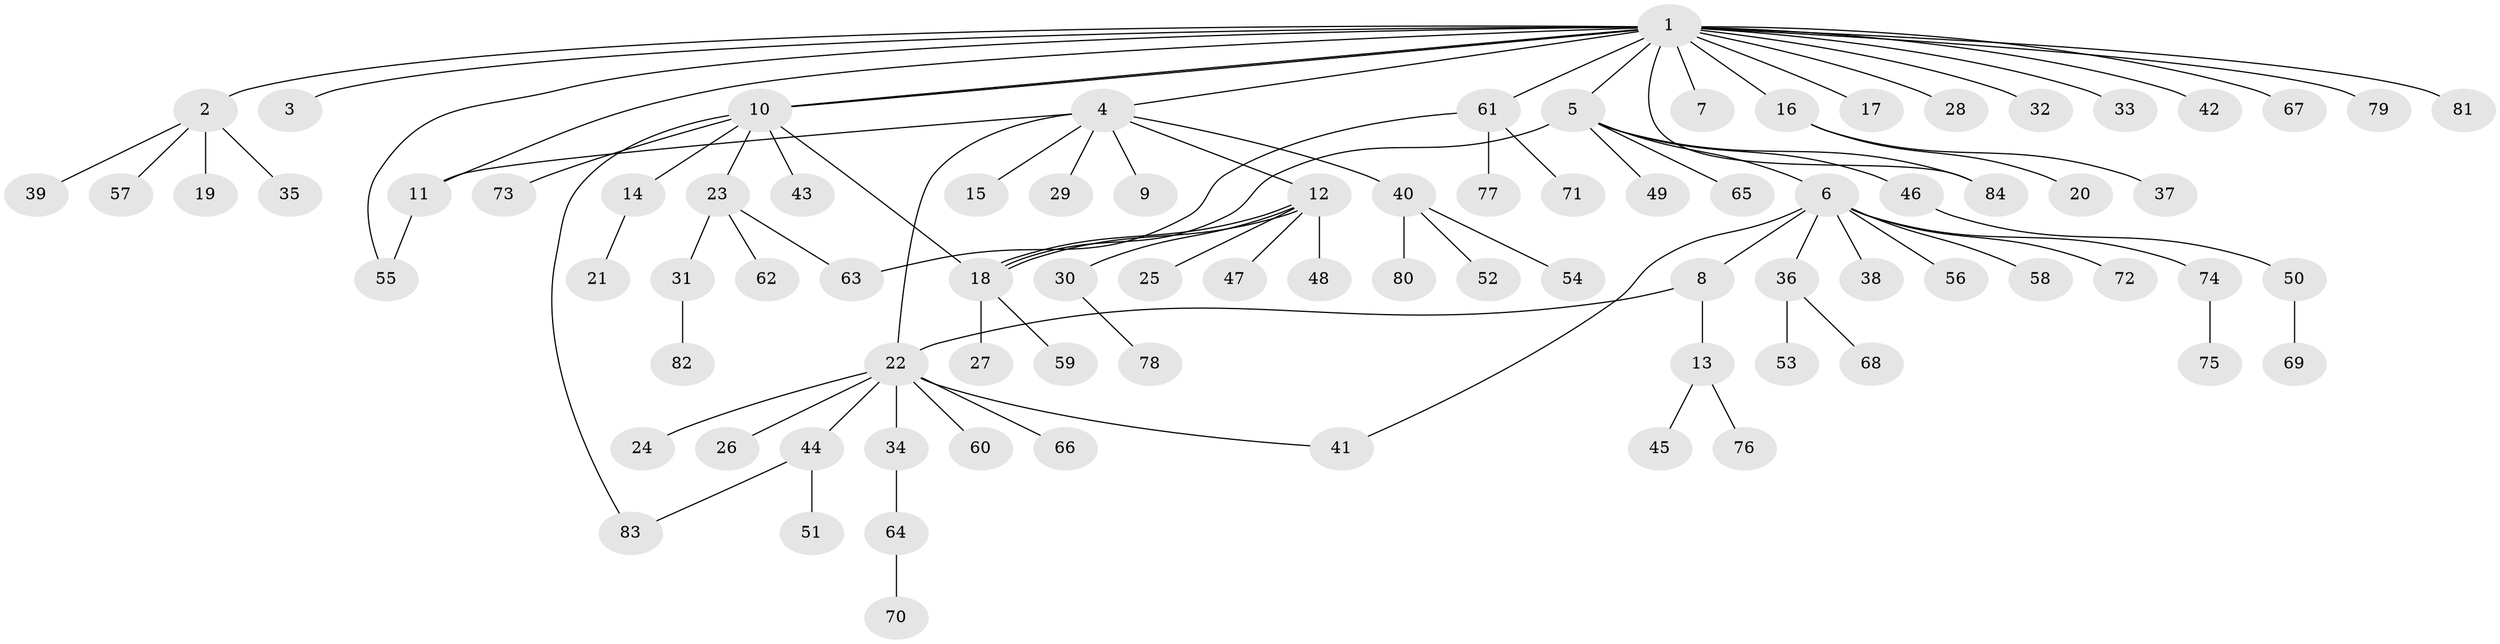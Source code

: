 // Generated by graph-tools (version 1.1) at 2025/47/03/09/25 04:47:38]
// undirected, 84 vertices, 94 edges
graph export_dot {
graph [start="1"]
  node [color=gray90,style=filled];
  1;
  2;
  3;
  4;
  5;
  6;
  7;
  8;
  9;
  10;
  11;
  12;
  13;
  14;
  15;
  16;
  17;
  18;
  19;
  20;
  21;
  22;
  23;
  24;
  25;
  26;
  27;
  28;
  29;
  30;
  31;
  32;
  33;
  34;
  35;
  36;
  37;
  38;
  39;
  40;
  41;
  42;
  43;
  44;
  45;
  46;
  47;
  48;
  49;
  50;
  51;
  52;
  53;
  54;
  55;
  56;
  57;
  58;
  59;
  60;
  61;
  62;
  63;
  64;
  65;
  66;
  67;
  68;
  69;
  70;
  71;
  72;
  73;
  74;
  75;
  76;
  77;
  78;
  79;
  80;
  81;
  82;
  83;
  84;
  1 -- 2;
  1 -- 3;
  1 -- 4;
  1 -- 5;
  1 -- 7;
  1 -- 10;
  1 -- 10;
  1 -- 11;
  1 -- 16;
  1 -- 17;
  1 -- 28;
  1 -- 32;
  1 -- 33;
  1 -- 42;
  1 -- 55;
  1 -- 61;
  1 -- 67;
  1 -- 79;
  1 -- 81;
  1 -- 84;
  2 -- 19;
  2 -- 35;
  2 -- 39;
  2 -- 57;
  4 -- 9;
  4 -- 11;
  4 -- 12;
  4 -- 15;
  4 -- 22;
  4 -- 29;
  4 -- 40;
  5 -- 6;
  5 -- 18;
  5 -- 46;
  5 -- 49;
  5 -- 65;
  5 -- 84;
  6 -- 8;
  6 -- 36;
  6 -- 38;
  6 -- 41;
  6 -- 56;
  6 -- 58;
  6 -- 72;
  6 -- 74;
  8 -- 13;
  8 -- 22;
  10 -- 14;
  10 -- 18;
  10 -- 23;
  10 -- 43;
  10 -- 73;
  10 -- 83;
  11 -- 55;
  12 -- 18;
  12 -- 18;
  12 -- 25;
  12 -- 30;
  12 -- 47;
  12 -- 48;
  13 -- 45;
  13 -- 76;
  14 -- 21;
  16 -- 20;
  16 -- 37;
  18 -- 27;
  18 -- 59;
  22 -- 24;
  22 -- 26;
  22 -- 34;
  22 -- 41;
  22 -- 44;
  22 -- 60;
  22 -- 66;
  23 -- 31;
  23 -- 62;
  23 -- 63;
  30 -- 78;
  31 -- 82;
  34 -- 64;
  36 -- 53;
  36 -- 68;
  40 -- 52;
  40 -- 54;
  40 -- 80;
  44 -- 51;
  44 -- 83;
  46 -- 50;
  50 -- 69;
  61 -- 63;
  61 -- 71;
  61 -- 77;
  64 -- 70;
  74 -- 75;
}
